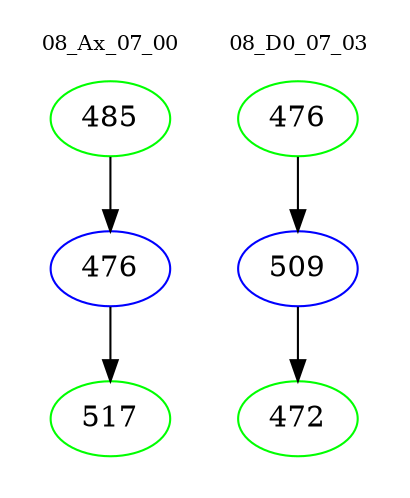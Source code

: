 digraph{
subgraph cluster_0 {
color = white
label = "08_Ax_07_00";
fontsize=10;
T0_485 [label="485", color="green"]
T0_485 -> T0_476 [color="black"]
T0_476 [label="476", color="blue"]
T0_476 -> T0_517 [color="black"]
T0_517 [label="517", color="green"]
}
subgraph cluster_1 {
color = white
label = "08_D0_07_03";
fontsize=10;
T1_476 [label="476", color="green"]
T1_476 -> T1_509 [color="black"]
T1_509 [label="509", color="blue"]
T1_509 -> T1_472 [color="black"]
T1_472 [label="472", color="green"]
}
}
